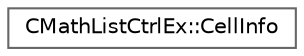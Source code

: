digraph "Graphical Class Hierarchy"
{
 // LATEX_PDF_SIZE
  bgcolor="transparent";
  edge [fontname=Helvetica,fontsize=10,labelfontname=Helvetica,labelfontsize=10];
  node [fontname=Helvetica,fontsize=10,shape=box,height=0.2,width=0.4];
  rankdir="LR";
  Node0 [id="Node000000",label="CMathListCtrlEx::CellInfo",height=0.2,width=0.4,color="grey40", fillcolor="white", style="filled",URL="$structCMathListCtrlEx_1_1CellInfo.html",tooltip=" "];
}
